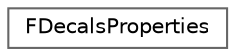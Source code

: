 digraph "类继承关系图"
{
 // INTERACTIVE_SVG=YES
 // LATEX_PDF_SIZE
  bgcolor="transparent";
  edge [fontname=Helvetica,fontsize=10,labelfontname=Helvetica,labelfontsize=10];
  node [fontname=Helvetica,fontsize=10,shape=box,height=0.2,width=0.4];
  rankdir="LR";
  Node0 [id="Node000000",label="FDecalsProperties",height=0.2,width=0.4,color="grey40", fillcolor="white", style="filled",URL="$d8/da5/structFDecalsProperties.html",tooltip=" "];
}
